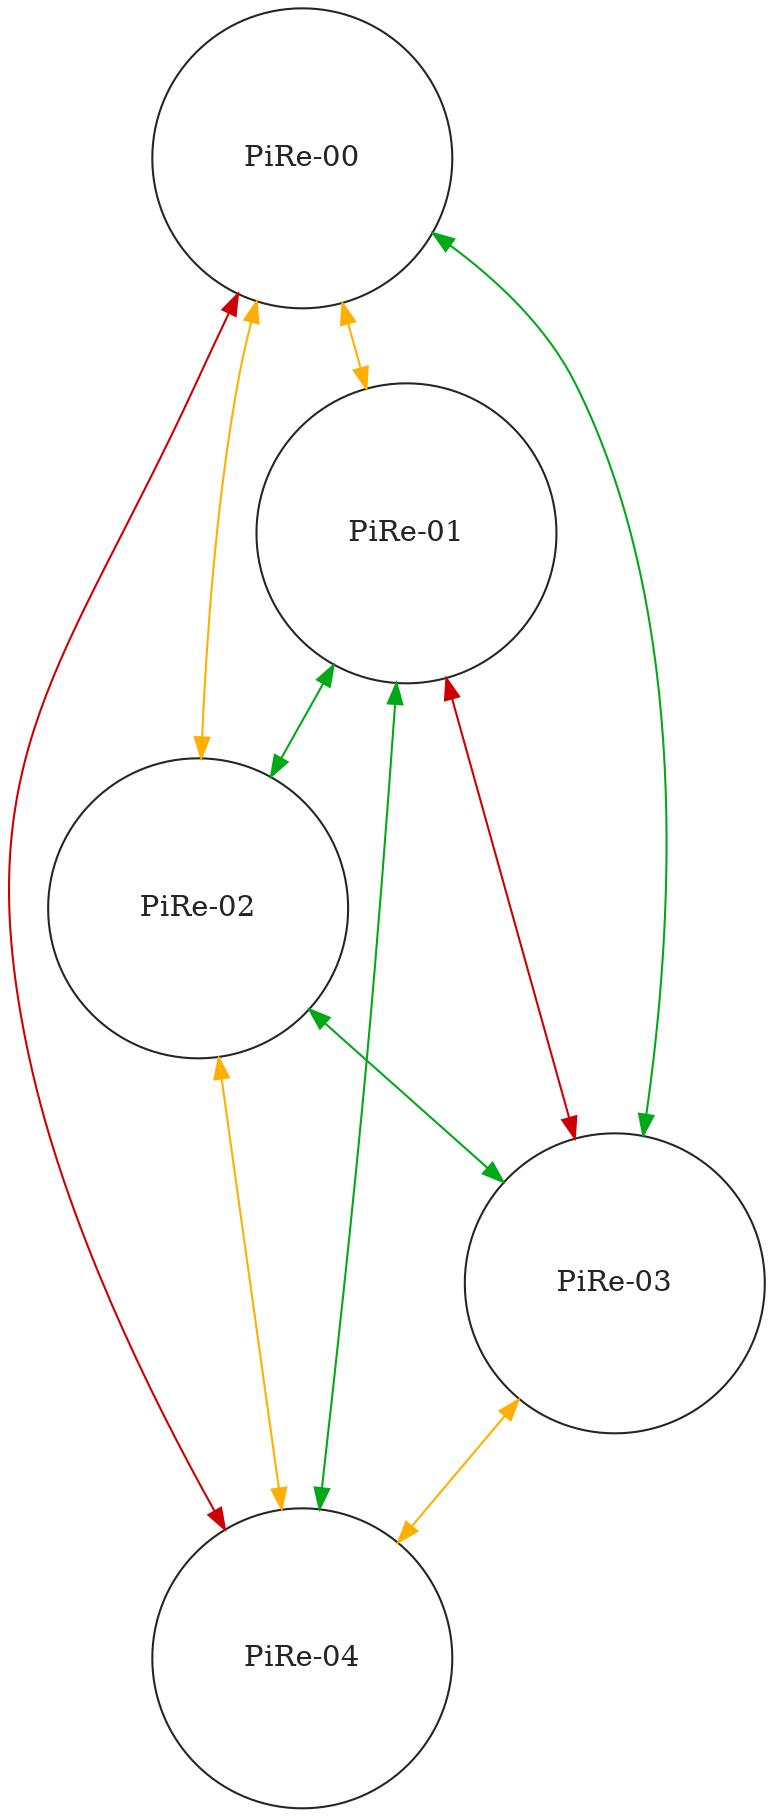 digraph G {
    /* 1 NODES */
    "PiRe-00" [height=2 width=2 color="#252525" fontcolor="#252525"]
    "PiRe-01" [height=2 width=2 color="#252525" fontcolor="#252525"]
    "PiRe-02" [height=2 width=2 color="#252525" fontcolor="#252525"]
    "PiRe-03" [height=2 width=2 color="#252525" fontcolor="#252525"]
    "PiRe-04" [height=2 width=2 color="#252525" fontcolor="#252525"]

    /* 2 CONNECTIONS */
    "PiRe-00" -> "PiRe-01" [dir="both" color="#ffaf01"]
    "PiRe-00" -> "PiRe-02" [dir="both" color="#ffaf01"]
    "PiRe-00" -> "PiRe-03" [dir="both" color="#01a817"]
    "PiRe-00" -> "PiRe-04" [dir="both" color="#cc0000"]
    "PiRe-01" -> "PiRe-02" [dir="both" color="#01a817"]
    "PiRe-01" -> "PiRe-03" [dir="both" color="#cc0000"]
    "PiRe-01" -> "PiRe-04" [dir="both" color="#01a817"]
    "PiRe-02" -> "PiRe-03" [dir="both" color="#01a817"]
    "PiRe-02" -> "PiRe-04" [dir="both" color="#ffaf01"]
    "PiRe-03" -> "PiRe-04" [dir="both" color="#ffaf01"]
} 